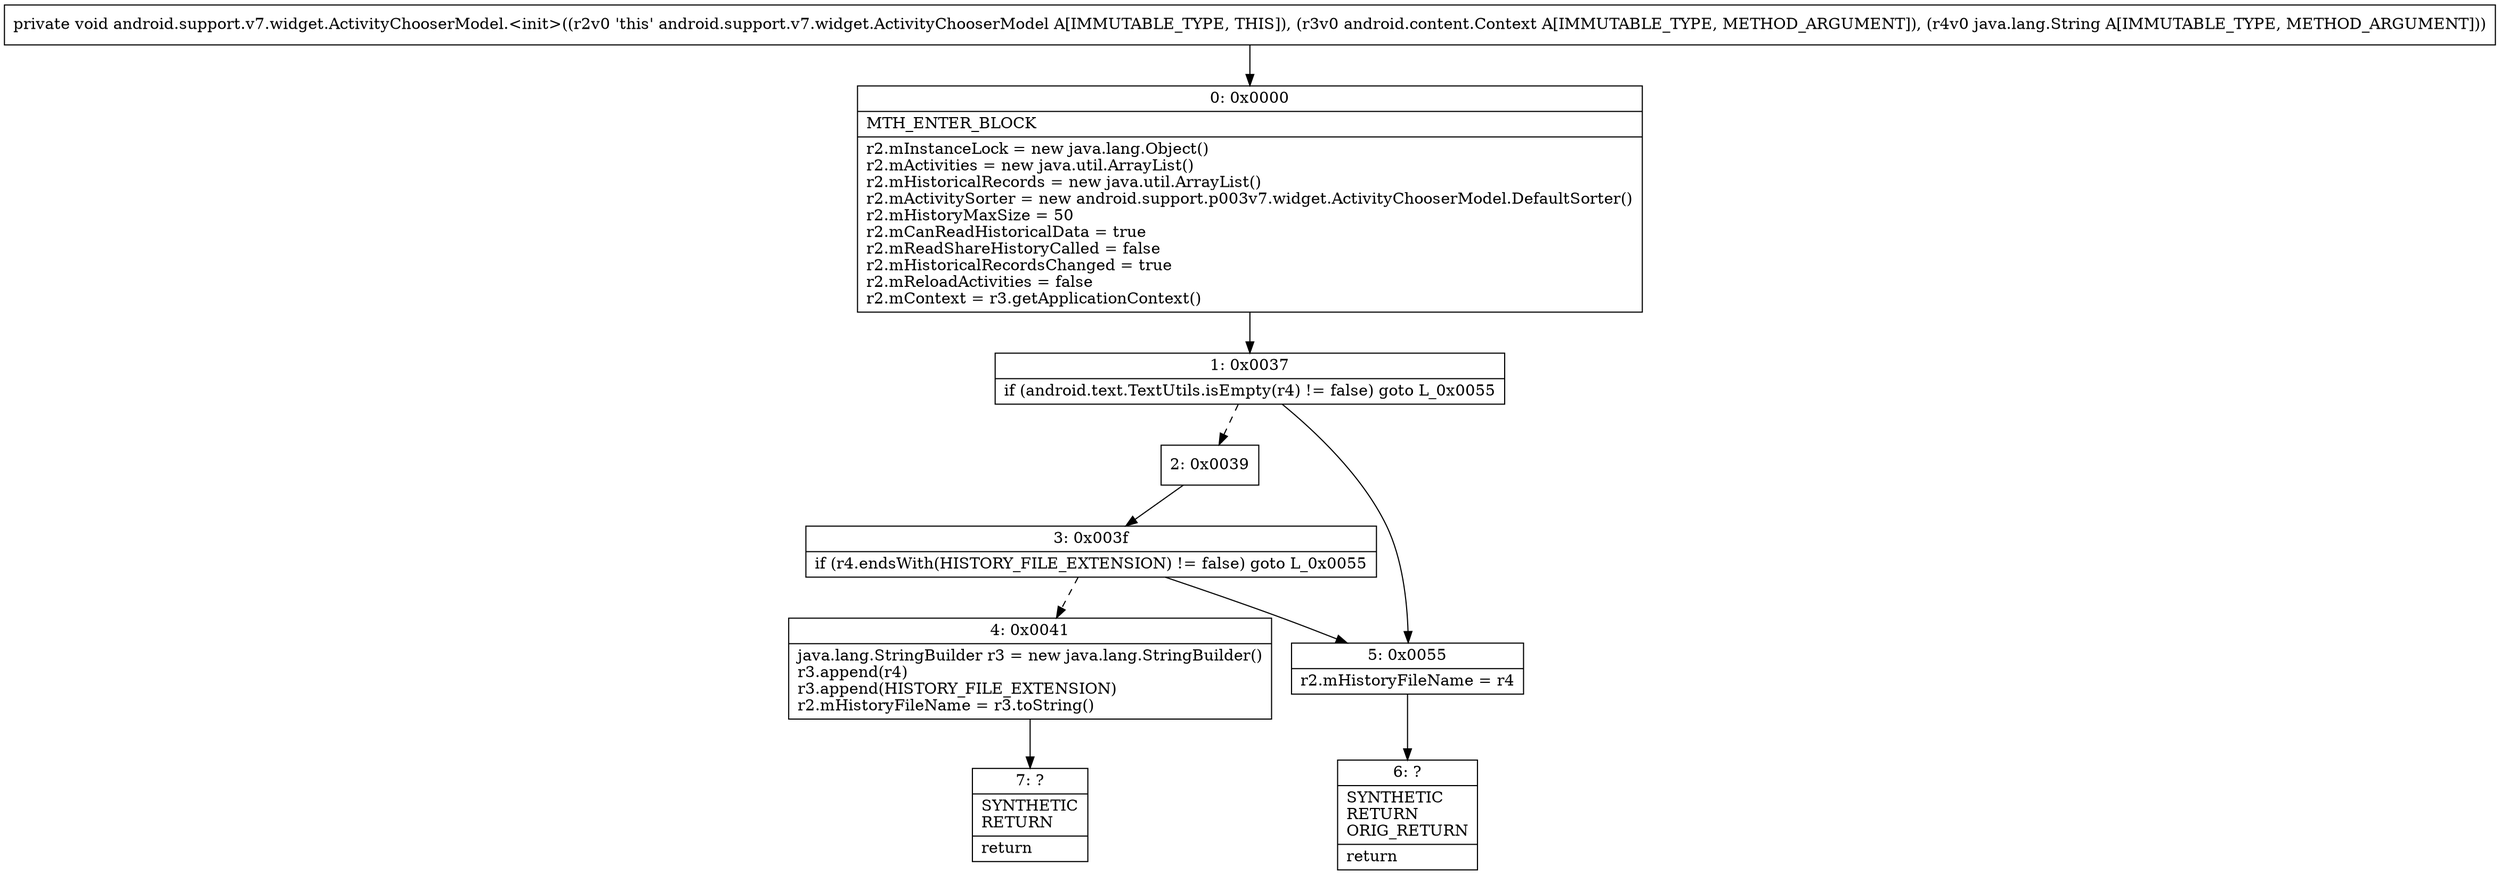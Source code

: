 digraph "CFG forandroid.support.v7.widget.ActivityChooserModel.\<init\>(Landroid\/content\/Context;Ljava\/lang\/String;)V" {
Node_0 [shape=record,label="{0\:\ 0x0000|MTH_ENTER_BLOCK\l|r2.mInstanceLock = new java.lang.Object()\lr2.mActivities = new java.util.ArrayList()\lr2.mHistoricalRecords = new java.util.ArrayList()\lr2.mActivitySorter = new android.support.p003v7.widget.ActivityChooserModel.DefaultSorter()\lr2.mHistoryMaxSize = 50\lr2.mCanReadHistoricalData = true\lr2.mReadShareHistoryCalled = false\lr2.mHistoricalRecordsChanged = true\lr2.mReloadActivities = false\lr2.mContext = r3.getApplicationContext()\l}"];
Node_1 [shape=record,label="{1\:\ 0x0037|if (android.text.TextUtils.isEmpty(r4) != false) goto L_0x0055\l}"];
Node_2 [shape=record,label="{2\:\ 0x0039}"];
Node_3 [shape=record,label="{3\:\ 0x003f|if (r4.endsWith(HISTORY_FILE_EXTENSION) != false) goto L_0x0055\l}"];
Node_4 [shape=record,label="{4\:\ 0x0041|java.lang.StringBuilder r3 = new java.lang.StringBuilder()\lr3.append(r4)\lr3.append(HISTORY_FILE_EXTENSION)\lr2.mHistoryFileName = r3.toString()\l}"];
Node_5 [shape=record,label="{5\:\ 0x0055|r2.mHistoryFileName = r4\l}"];
Node_6 [shape=record,label="{6\:\ ?|SYNTHETIC\lRETURN\lORIG_RETURN\l|return\l}"];
Node_7 [shape=record,label="{7\:\ ?|SYNTHETIC\lRETURN\l|return\l}"];
MethodNode[shape=record,label="{private void android.support.v7.widget.ActivityChooserModel.\<init\>((r2v0 'this' android.support.v7.widget.ActivityChooserModel A[IMMUTABLE_TYPE, THIS]), (r3v0 android.content.Context A[IMMUTABLE_TYPE, METHOD_ARGUMENT]), (r4v0 java.lang.String A[IMMUTABLE_TYPE, METHOD_ARGUMENT])) }"];
MethodNode -> Node_0;
Node_0 -> Node_1;
Node_1 -> Node_2[style=dashed];
Node_1 -> Node_5;
Node_2 -> Node_3;
Node_3 -> Node_4[style=dashed];
Node_3 -> Node_5;
Node_4 -> Node_7;
Node_5 -> Node_6;
}

